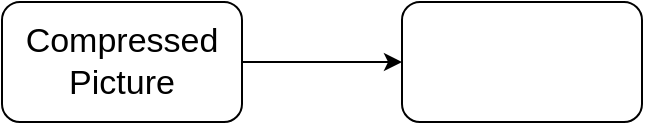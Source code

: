 <mxfile version="27.0.6">
  <diagram name="第 1 页" id="-IKKzewaW2T2-zhnhAkf">
    <mxGraphModel dx="2893" dy="1103" grid="1" gridSize="10" guides="1" tooltips="1" connect="1" arrows="1" fold="1" page="1" pageScale="1" pageWidth="827" pageHeight="1169" math="0" shadow="0">
      <root>
        <mxCell id="0" />
        <mxCell id="1" parent="0" />
        <mxCell id="wPXOqIe6qhQYTiafSFL7-4" style="edgeStyle=orthogonalEdgeStyle;rounded=0;orthogonalLoop=1;jettySize=auto;html=1;exitX=1;exitY=0.5;exitDx=0;exitDy=0;" edge="1" parent="1" source="wPXOqIe6qhQYTiafSFL7-2" target="wPXOqIe6qhQYTiafSFL7-3">
          <mxGeometry relative="1" as="geometry" />
        </mxCell>
        <mxCell id="wPXOqIe6qhQYTiafSFL7-2" value="Compressed&lt;div&gt;Picture&lt;/div&gt;" style="rounded=1;whiteSpace=wrap;html=1;fontSize=17;" vertex="1" parent="1">
          <mxGeometry x="-440" y="310" width="120" height="60" as="geometry" />
        </mxCell>
        <mxCell id="wPXOqIe6qhQYTiafSFL7-3" value="" style="rounded=1;whiteSpace=wrap;html=1;" vertex="1" parent="1">
          <mxGeometry x="-240" y="310" width="120" height="60" as="geometry" />
        </mxCell>
      </root>
    </mxGraphModel>
  </diagram>
</mxfile>
